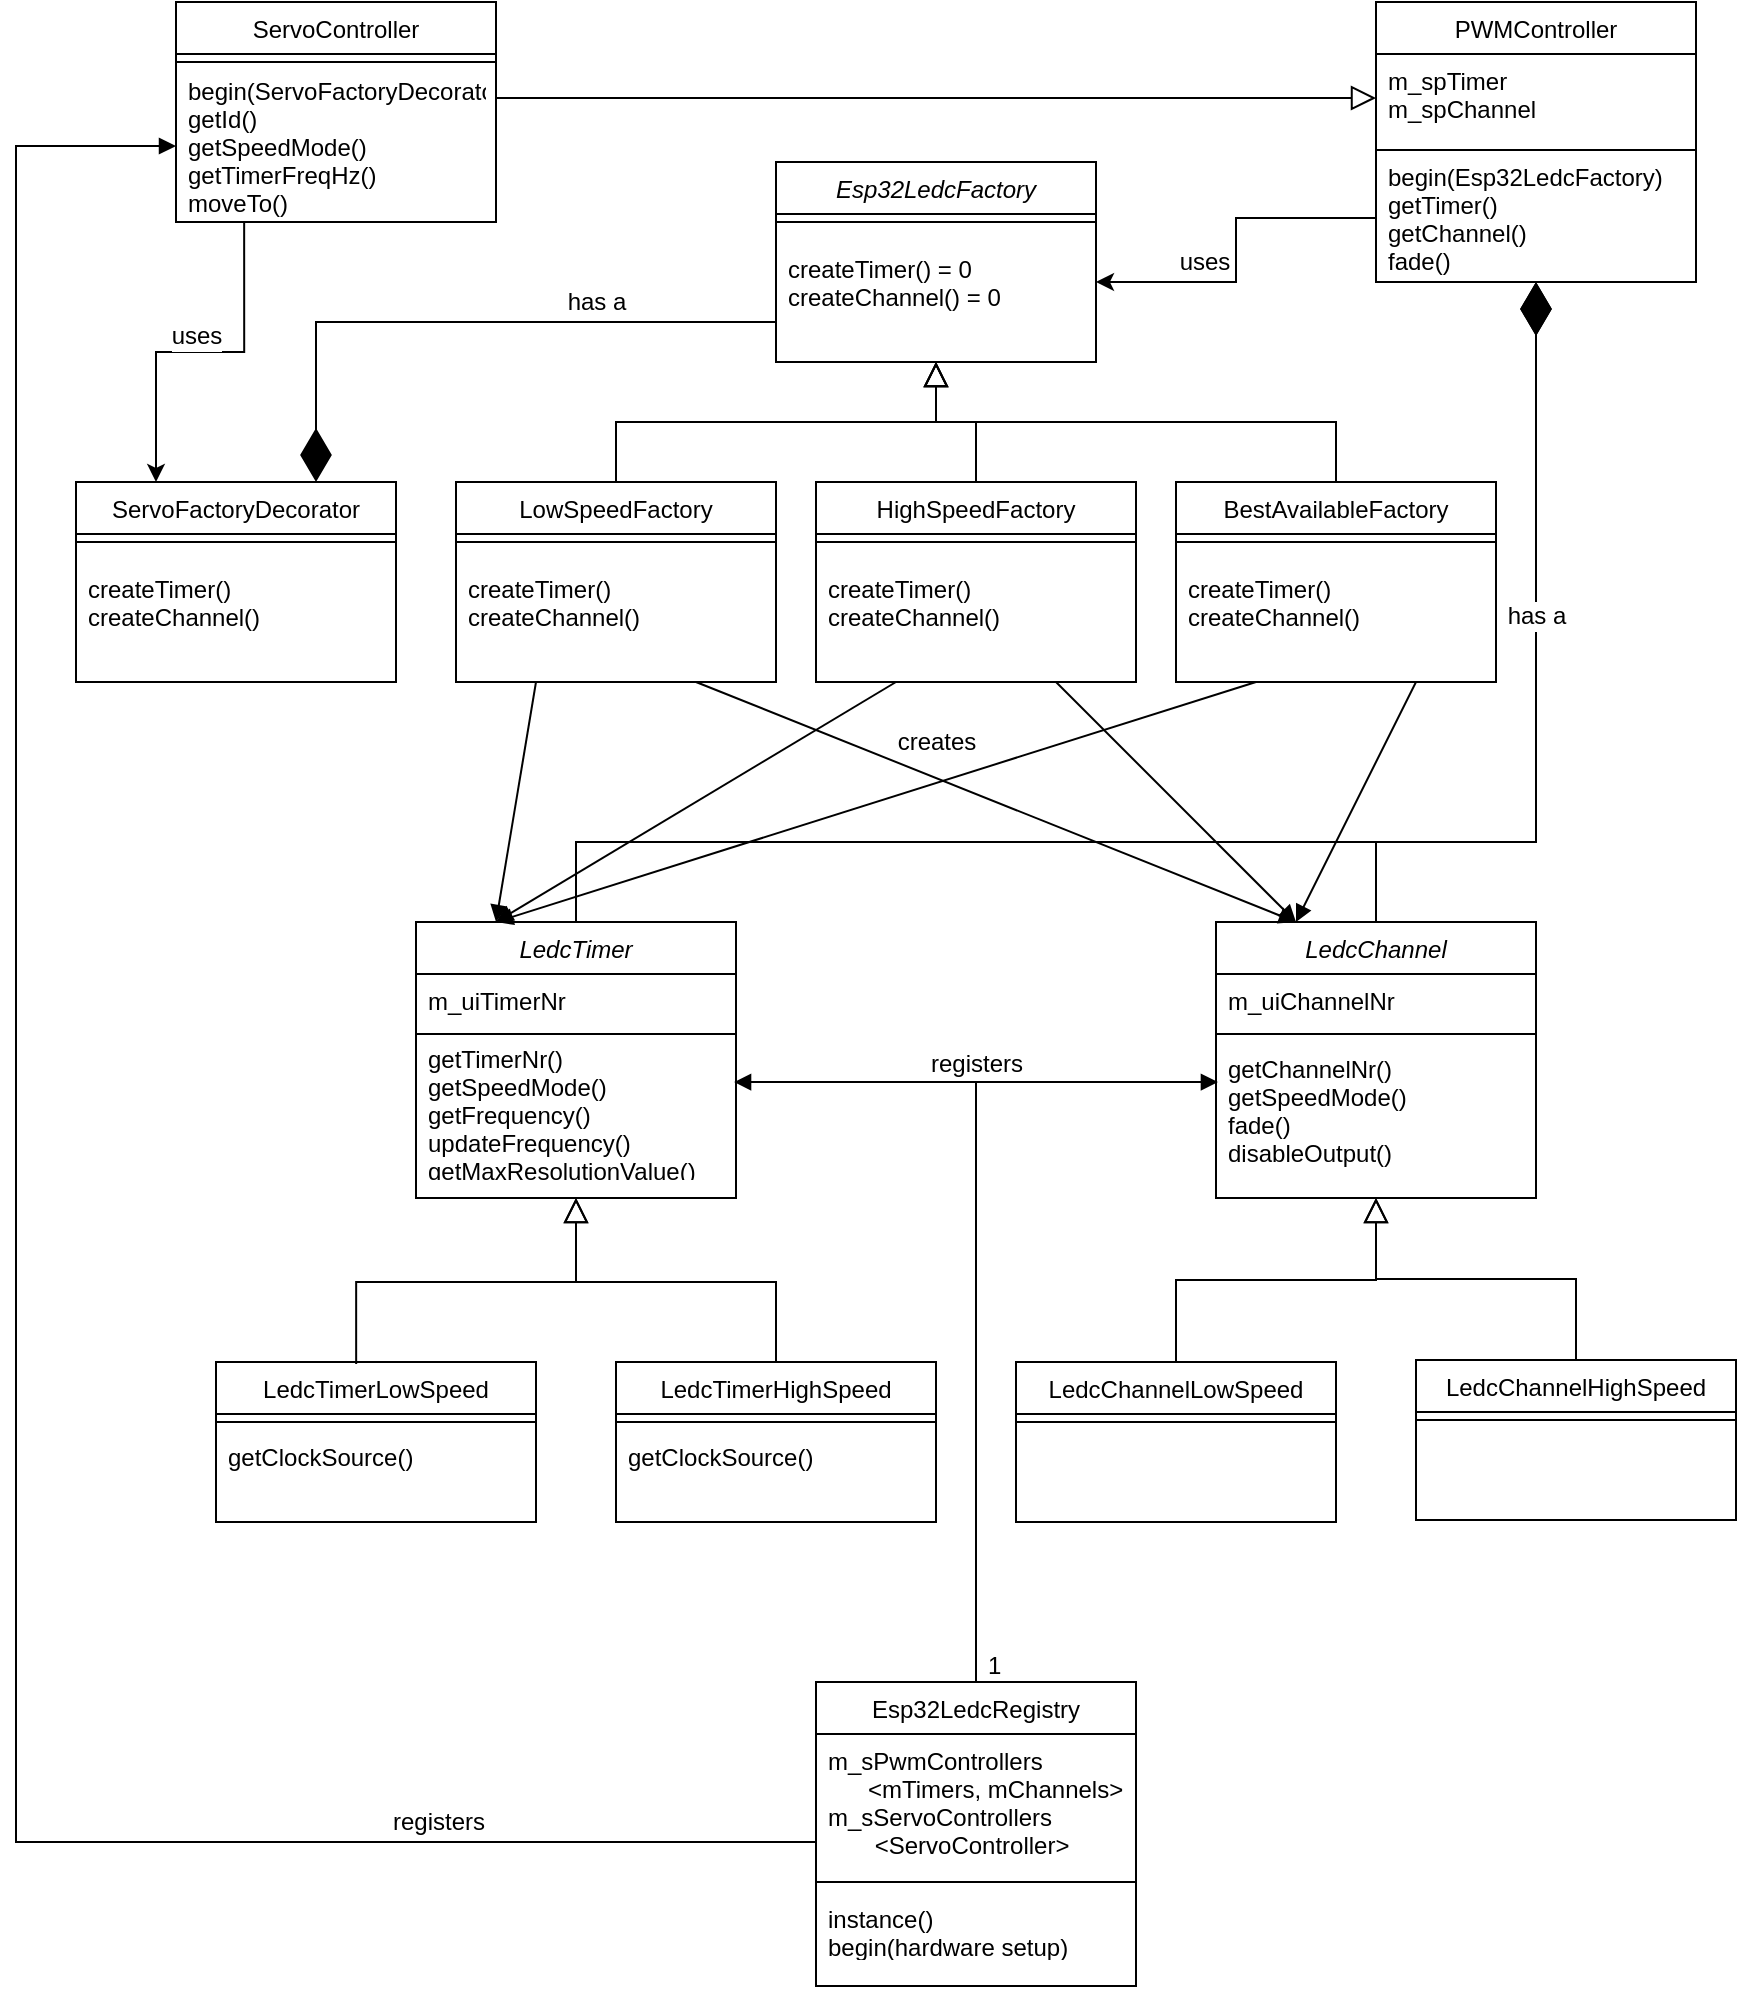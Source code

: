 <mxfile version="26.1.1">
  <diagram id="C5RBs43oDa-KdzZeNtuy" name="Page-1">
    <mxGraphModel dx="2261" dy="836" grid="1" gridSize="10" guides="1" tooltips="1" connect="1" arrows="1" fold="1" page="1" pageScale="1" pageWidth="827" pageHeight="1169" math="0" shadow="0">
      <root>
        <mxCell id="WIyWlLk6GJQsqaUBKTNV-0" />
        <mxCell id="WIyWlLk6GJQsqaUBKTNV-1" parent="WIyWlLk6GJQsqaUBKTNV-0" />
        <mxCell id="zkfFHV4jXpPFQw0GAbJ--0" value="LedcTimer" style="swimlane;fontStyle=2;align=center;verticalAlign=top;childLayout=stackLayout;horizontal=1;startSize=26;horizontalStack=0;resizeParent=1;resizeLast=0;collapsible=1;marginBottom=0;rounded=0;shadow=0;strokeWidth=1;" parent="WIyWlLk6GJQsqaUBKTNV-1" vertex="1">
          <mxGeometry x="40" y="540" width="160" height="138" as="geometry">
            <mxRectangle x="140" y="440" width="160" height="26" as="alternateBounds" />
          </mxGeometry>
        </mxCell>
        <mxCell id="zkfFHV4jXpPFQw0GAbJ--1" value="m_uiTimerNr" style="text;align=left;verticalAlign=top;spacingLeft=4;spacingRight=4;overflow=hidden;rotatable=0;points=[[0,0.5],[1,0.5]];portConstraint=eastwest;" parent="zkfFHV4jXpPFQw0GAbJ--0" vertex="1">
          <mxGeometry y="26" width="160" height="26" as="geometry" />
        </mxCell>
        <mxCell id="zkfFHV4jXpPFQw0GAbJ--4" value="" style="line;html=1;strokeWidth=1;align=left;verticalAlign=middle;spacingTop=-1;spacingLeft=3;spacingRight=3;rotatable=0;labelPosition=right;points=[];portConstraint=eastwest;" parent="zkfFHV4jXpPFQw0GAbJ--0" vertex="1">
          <mxGeometry y="52" width="160" height="8" as="geometry" />
        </mxCell>
        <mxCell id="zkfFHV4jXpPFQw0GAbJ--5" value="getTimerNr()&#xa;getSpeedMode()&#xa;getFrequency()&#xa;updateFrequency()&#xa;getMaxResolutionValue()" style="text;align=left;verticalAlign=middle;spacingLeft=4;spacingRight=4;overflow=hidden;rotatable=0;points=[[0,0.5],[1,0.5]];portConstraint=eastwest;" parent="zkfFHV4jXpPFQw0GAbJ--0" vertex="1">
          <mxGeometry y="60" width="160" height="70" as="geometry" />
        </mxCell>
        <mxCell id="zkfFHV4jXpPFQw0GAbJ--6" value="LedcTimerLowSpeed" style="swimlane;fontStyle=0;align=center;verticalAlign=top;childLayout=stackLayout;horizontal=1;startSize=26;horizontalStack=0;resizeParent=1;resizeLast=0;collapsible=1;marginBottom=0;rounded=0;shadow=0;strokeWidth=1;" parent="WIyWlLk6GJQsqaUBKTNV-1" vertex="1">
          <mxGeometry x="-60" y="760" width="160" height="80" as="geometry">
            <mxRectangle x="130" y="380" width="160" height="26" as="alternateBounds" />
          </mxGeometry>
        </mxCell>
        <mxCell id="zkfFHV4jXpPFQw0GAbJ--9" value="" style="line;html=1;strokeWidth=1;align=left;verticalAlign=middle;spacingTop=-1;spacingLeft=3;spacingRight=3;rotatable=0;labelPosition=right;points=[];portConstraint=eastwest;" parent="zkfFHV4jXpPFQw0GAbJ--6" vertex="1">
          <mxGeometry y="26" width="160" height="8" as="geometry" />
        </mxCell>
        <mxCell id="zkfFHV4jXpPFQw0GAbJ--11" value="getClockSource()" style="text;align=left;verticalAlign=top;spacingLeft=4;spacingRight=4;overflow=hidden;rotatable=0;points=[[0,0.5],[1,0.5]];portConstraint=eastwest;" parent="zkfFHV4jXpPFQw0GAbJ--6" vertex="1">
          <mxGeometry y="34" width="160" height="26" as="geometry" />
        </mxCell>
        <mxCell id="zkfFHV4jXpPFQw0GAbJ--12" value="" style="endArrow=block;endSize=10;endFill=0;shadow=0;strokeWidth=1;rounded=0;curved=0;edgeStyle=elbowEdgeStyle;elbow=vertical;exitX=0.438;exitY=0.013;exitDx=0;exitDy=0;exitPerimeter=0;entryX=0.5;entryY=1;entryDx=0;entryDy=0;" parent="WIyWlLk6GJQsqaUBKTNV-1" source="zkfFHV4jXpPFQw0GAbJ--6" target="zkfFHV4jXpPFQw0GAbJ--0" edge="1">
          <mxGeometry width="160" relative="1" as="geometry">
            <mxPoint x="20" y="757" as="sourcePoint" />
            <mxPoint x="20" y="640" as="targetPoint" />
            <Array as="points">
              <mxPoint x="70" y="720" />
            </Array>
          </mxGeometry>
        </mxCell>
        <mxCell id="zkfFHV4jXpPFQw0GAbJ--13" value="LedcTimerHighSpeed" style="swimlane;fontStyle=0;align=center;verticalAlign=top;childLayout=stackLayout;horizontal=1;startSize=26;horizontalStack=0;resizeParent=1;resizeLast=0;collapsible=1;marginBottom=0;rounded=0;shadow=0;strokeWidth=1;" parent="WIyWlLk6GJQsqaUBKTNV-1" vertex="1">
          <mxGeometry x="140" y="760" width="160" height="80" as="geometry">
            <mxRectangle x="340" y="380" width="170" height="26" as="alternateBounds" />
          </mxGeometry>
        </mxCell>
        <mxCell id="zkfFHV4jXpPFQw0GAbJ--15" value="" style="line;html=1;strokeWidth=1;align=left;verticalAlign=middle;spacingTop=-1;spacingLeft=3;spacingRight=3;rotatable=0;labelPosition=right;points=[];portConstraint=eastwest;" parent="zkfFHV4jXpPFQw0GAbJ--13" vertex="1">
          <mxGeometry y="26" width="160" height="8" as="geometry" />
        </mxCell>
        <mxCell id="5_hTBYT59lNu1BvagJXK-0" value="getClockSource()" style="text;align=left;verticalAlign=top;spacingLeft=4;spacingRight=4;overflow=hidden;rotatable=0;points=[[0,0.5],[1,0.5]];portConstraint=eastwest;" vertex="1" parent="zkfFHV4jXpPFQw0GAbJ--13">
          <mxGeometry y="34" width="160" height="30" as="geometry" />
        </mxCell>
        <mxCell id="zkfFHV4jXpPFQw0GAbJ--16" value="" style="endArrow=block;endSize=10;endFill=0;shadow=0;strokeWidth=1;rounded=0;curved=0;edgeStyle=elbowEdgeStyle;elbow=vertical;exitX=0.5;exitY=0;exitDx=0;exitDy=0;entryX=0.5;entryY=1;entryDx=0;entryDy=0;" parent="WIyWlLk6GJQsqaUBKTNV-1" source="zkfFHV4jXpPFQw0GAbJ--13" target="zkfFHV4jXpPFQw0GAbJ--0" edge="1">
          <mxGeometry width="160" relative="1" as="geometry">
            <mxPoint x="30" y="810" as="sourcePoint" />
            <mxPoint x="270" y="680" as="targetPoint" />
            <Array as="points">
              <mxPoint x="190" y="720" />
            </Array>
          </mxGeometry>
        </mxCell>
        <mxCell id="5_hTBYT59lNu1BvagJXK-1" value="LedcChannel" style="swimlane;fontStyle=2;align=center;verticalAlign=top;childLayout=stackLayout;horizontal=1;startSize=26;horizontalStack=0;resizeParent=1;resizeLast=0;collapsible=1;marginBottom=0;rounded=0;shadow=0;strokeWidth=1;" vertex="1" parent="WIyWlLk6GJQsqaUBKTNV-1">
          <mxGeometry x="440" y="540" width="160" height="138" as="geometry">
            <mxRectangle x="230" y="140" width="160" height="26" as="alternateBounds" />
          </mxGeometry>
        </mxCell>
        <mxCell id="5_hTBYT59lNu1BvagJXK-2" value="m_uiChannelNr" style="text;align=left;verticalAlign=top;spacingLeft=4;spacingRight=4;overflow=hidden;rotatable=0;points=[[0,0.5],[1,0.5]];portConstraint=eastwest;" vertex="1" parent="5_hTBYT59lNu1BvagJXK-1">
          <mxGeometry y="26" width="160" height="26" as="geometry" />
        </mxCell>
        <mxCell id="5_hTBYT59lNu1BvagJXK-3" value="" style="line;html=1;strokeWidth=1;align=left;verticalAlign=middle;spacingTop=-1;spacingLeft=3;spacingRight=3;rotatable=0;labelPosition=right;points=[];portConstraint=eastwest;" vertex="1" parent="5_hTBYT59lNu1BvagJXK-1">
          <mxGeometry y="52" width="160" height="8" as="geometry" />
        </mxCell>
        <mxCell id="5_hTBYT59lNu1BvagJXK-4" value="getChannelNr()&#xa;getSpeedMode()&#xa;fade()&#xa;disableOutput()&#xa;&#xa;" style="text;align=left;verticalAlign=top;spacingLeft=4;spacingRight=4;overflow=hidden;rotatable=0;points=[[0,0.5],[1,0.5]];portConstraint=eastwest;" vertex="1" parent="5_hTBYT59lNu1BvagJXK-1">
          <mxGeometry y="60" width="160" height="70" as="geometry" />
        </mxCell>
        <mxCell id="5_hTBYT59lNu1BvagJXK-5" value="LedcChannelLowSpeed" style="swimlane;fontStyle=0;align=center;verticalAlign=top;childLayout=stackLayout;horizontal=1;startSize=26;horizontalStack=0;resizeParent=1;resizeLast=0;collapsible=1;marginBottom=0;rounded=0;shadow=0;strokeWidth=1;" vertex="1" parent="WIyWlLk6GJQsqaUBKTNV-1">
          <mxGeometry x="340" y="760" width="160" height="80" as="geometry">
            <mxRectangle x="130" y="380" width="160" height="26" as="alternateBounds" />
          </mxGeometry>
        </mxCell>
        <mxCell id="5_hTBYT59lNu1BvagJXK-6" value="" style="line;html=1;strokeWidth=1;align=left;verticalAlign=middle;spacingTop=-1;spacingLeft=3;spacingRight=3;rotatable=0;labelPosition=right;points=[];portConstraint=eastwest;" vertex="1" parent="5_hTBYT59lNu1BvagJXK-5">
          <mxGeometry y="26" width="160" height="8" as="geometry" />
        </mxCell>
        <mxCell id="5_hTBYT59lNu1BvagJXK-8" value="" style="endArrow=block;endSize=10;endFill=0;shadow=0;strokeWidth=1;rounded=0;curved=0;edgeStyle=elbowEdgeStyle;elbow=vertical;" edge="1" parent="WIyWlLk6GJQsqaUBKTNV-1" source="5_hTBYT59lNu1BvagJXK-5" target="5_hTBYT59lNu1BvagJXK-1">
          <mxGeometry width="160" relative="1" as="geometry">
            <mxPoint x="420" y="640" as="sourcePoint" />
            <mxPoint x="420" y="640" as="targetPoint" />
          </mxGeometry>
        </mxCell>
        <mxCell id="5_hTBYT59lNu1BvagJXK-9" value="LedcChannelHighSpeed" style="swimlane;fontStyle=0;align=center;verticalAlign=top;childLayout=stackLayout;horizontal=1;startSize=26;horizontalStack=0;resizeParent=1;resizeLast=0;collapsible=1;marginBottom=0;rounded=0;shadow=0;strokeWidth=1;" vertex="1" parent="WIyWlLk6GJQsqaUBKTNV-1">
          <mxGeometry x="540" y="759" width="160" height="80" as="geometry">
            <mxRectangle x="340" y="380" width="170" height="26" as="alternateBounds" />
          </mxGeometry>
        </mxCell>
        <mxCell id="5_hTBYT59lNu1BvagJXK-10" value="" style="line;html=1;strokeWidth=1;align=left;verticalAlign=middle;spacingTop=-1;spacingLeft=3;spacingRight=3;rotatable=0;labelPosition=right;points=[];portConstraint=eastwest;" vertex="1" parent="5_hTBYT59lNu1BvagJXK-9">
          <mxGeometry y="26" width="160" height="8" as="geometry" />
        </mxCell>
        <mxCell id="5_hTBYT59lNu1BvagJXK-12" value="" style="endArrow=block;endSize=10;endFill=0;shadow=0;strokeWidth=1;rounded=0;curved=0;edgeStyle=elbowEdgeStyle;elbow=vertical;" edge="1" parent="WIyWlLk6GJQsqaUBKTNV-1" source="5_hTBYT59lNu1BvagJXK-9" target="5_hTBYT59lNu1BvagJXK-1">
          <mxGeometry width="160" relative="1" as="geometry">
            <mxPoint x="430" y="810" as="sourcePoint" />
            <mxPoint x="530" y="708" as="targetPoint" />
          </mxGeometry>
        </mxCell>
        <mxCell id="5_hTBYT59lNu1BvagJXK-16" value="PWMController" style="swimlane;fontStyle=0;align=center;verticalAlign=top;childLayout=stackLayout;horizontal=1;startSize=26;horizontalStack=0;resizeParent=1;resizeLast=0;collapsible=1;marginBottom=0;rounded=0;shadow=0;strokeWidth=1;" vertex="1" parent="WIyWlLk6GJQsqaUBKTNV-1">
          <mxGeometry x="520" y="80" width="160" height="140" as="geometry">
            <mxRectangle x="230" y="140" width="160" height="26" as="alternateBounds" />
          </mxGeometry>
        </mxCell>
        <mxCell id="5_hTBYT59lNu1BvagJXK-17" value="m_spTimer&#xa;m_spChannel" style="text;align=left;verticalAlign=top;spacingLeft=4;spacingRight=4;overflow=hidden;rotatable=0;points=[[0,0.5],[1,0.5]];portConstraint=eastwest;" vertex="1" parent="5_hTBYT59lNu1BvagJXK-16">
          <mxGeometry y="26" width="160" height="44" as="geometry" />
        </mxCell>
        <mxCell id="5_hTBYT59lNu1BvagJXK-18" value="" style="line;html=1;strokeWidth=1;align=left;verticalAlign=middle;spacingTop=-1;spacingLeft=3;spacingRight=3;rotatable=0;labelPosition=right;points=[];portConstraint=eastwest;" vertex="1" parent="5_hTBYT59lNu1BvagJXK-16">
          <mxGeometry y="70" width="160" height="8" as="geometry" />
        </mxCell>
        <mxCell id="5_hTBYT59lNu1BvagJXK-19" value="begin(Esp32LedcFactory)&#xa;getTimer()&#xa;getChannel()&#xa;fade()" style="text;align=left;verticalAlign=middle;spacingLeft=4;spacingRight=4;overflow=hidden;rotatable=0;points=[[0,0.5],[1,0.5]];portConstraint=eastwest;" vertex="1" parent="5_hTBYT59lNu1BvagJXK-16">
          <mxGeometry y="78" width="160" height="60" as="geometry" />
        </mxCell>
        <mxCell id="5_hTBYT59lNu1BvagJXK-21" value="" style="endArrow=diamondThin;endFill=1;endSize=24;html=1;rounded=0;fontFamily=Helvetica;fontSize=12;fontColor=default;entryX=0.5;entryY=1;entryDx=0;entryDy=0;exitX=0.5;exitY=0;exitDx=0;exitDy=0;edgeStyle=orthogonalEdgeStyle;" edge="1" parent="WIyWlLk6GJQsqaUBKTNV-1" source="zkfFHV4jXpPFQw0GAbJ--0" target="5_hTBYT59lNu1BvagJXK-16">
          <mxGeometry width="160" relative="1" as="geometry">
            <mxPoint x="120" y="912" as="sourcePoint" />
            <mxPoint x="280" y="912" as="targetPoint" />
            <Array as="points">
              <mxPoint x="120" y="500" />
              <mxPoint x="600" y="500" />
            </Array>
          </mxGeometry>
        </mxCell>
        <mxCell id="5_hTBYT59lNu1BvagJXK-22" value="" style="endArrow=diamondThin;endFill=1;endSize=24;html=1;rounded=0;fontFamily=Helvetica;fontSize=12;fontColor=default;entryX=0.5;entryY=1;entryDx=0;entryDy=0;exitX=0.5;exitY=0;exitDx=0;exitDy=0;edgeStyle=orthogonalEdgeStyle;" edge="1" parent="WIyWlLk6GJQsqaUBKTNV-1" source="5_hTBYT59lNu1BvagJXK-1" target="5_hTBYT59lNu1BvagJXK-16">
          <mxGeometry width="160" relative="1" as="geometry">
            <mxPoint x="130" y="567" as="sourcePoint" />
            <mxPoint x="310" y="480" as="targetPoint" />
            <Array as="points">
              <mxPoint x="520" y="500" />
              <mxPoint x="600" y="500" />
            </Array>
          </mxGeometry>
        </mxCell>
        <mxCell id="5_hTBYT59lNu1BvagJXK-88" value="has a" style="edgeLabel;html=1;align=center;verticalAlign=middle;resizable=0;points=[];spacingLeft=4;spacingRight=4;fontFamily=Helvetica;fontSize=12;fontColor=default;fillColor=none;gradientColor=none;" vertex="1" connectable="0" parent="5_hTBYT59lNu1BvagJXK-22">
          <mxGeometry x="0.165" relative="1" as="geometry">
            <mxPoint as="offset" />
          </mxGeometry>
        </mxCell>
        <mxCell id="5_hTBYT59lNu1BvagJXK-23" value="Esp32LedcRegistry" style="swimlane;fontStyle=0;align=center;verticalAlign=top;childLayout=stackLayout;horizontal=1;startSize=26;horizontalStack=0;resizeParent=1;resizeLast=0;collapsible=1;marginBottom=0;rounded=0;shadow=0;strokeWidth=1;" vertex="1" parent="WIyWlLk6GJQsqaUBKTNV-1">
          <mxGeometry x="240" y="920" width="160" height="152" as="geometry">
            <mxRectangle x="230" y="140" width="160" height="26" as="alternateBounds" />
          </mxGeometry>
        </mxCell>
        <mxCell id="5_hTBYT59lNu1BvagJXK-24" value="m_sPwmControllers&#xa;      &lt;mTimers, mChannels&gt;&#xa;m_sServoControllers&#xa;       &lt;ServoController&gt;" style="text;align=left;verticalAlign=top;spacingLeft=4;spacingRight=4;overflow=hidden;rotatable=0;points=[[0,0.5],[1,0.5]];portConstraint=eastwest;" vertex="1" parent="5_hTBYT59lNu1BvagJXK-23">
          <mxGeometry y="26" width="160" height="64" as="geometry" />
        </mxCell>
        <mxCell id="5_hTBYT59lNu1BvagJXK-25" value="" style="line;html=1;strokeWidth=1;align=left;verticalAlign=middle;spacingTop=-1;spacingLeft=3;spacingRight=3;rotatable=0;labelPosition=right;points=[];portConstraint=eastwest;" vertex="1" parent="5_hTBYT59lNu1BvagJXK-23">
          <mxGeometry y="90" width="160" height="20" as="geometry" />
        </mxCell>
        <mxCell id="5_hTBYT59lNu1BvagJXK-26" value="instance()&#xa;begin(hardware setup)" style="text;align=left;verticalAlign=middle;spacingLeft=4;spacingRight=4;overflow=hidden;rotatable=0;points=[[0,0.5],[1,0.5]];portConstraint=eastwest;" vertex="1" parent="5_hTBYT59lNu1BvagJXK-23">
          <mxGeometry y="110" width="160" height="30" as="geometry" />
        </mxCell>
        <mxCell id="5_hTBYT59lNu1BvagJXK-27" value="ServoController" style="swimlane;fontStyle=0;align=center;verticalAlign=top;childLayout=stackLayout;horizontal=1;startSize=26;horizontalStack=0;resizeParent=1;resizeLast=0;collapsible=1;marginBottom=0;rounded=0;shadow=0;strokeWidth=1;" vertex="1" parent="WIyWlLk6GJQsqaUBKTNV-1">
          <mxGeometry x="-80" y="80" width="160" height="110" as="geometry">
            <mxRectangle x="230" y="140" width="160" height="26" as="alternateBounds" />
          </mxGeometry>
        </mxCell>
        <mxCell id="5_hTBYT59lNu1BvagJXK-29" value="" style="line;html=1;strokeWidth=1;align=left;verticalAlign=middle;spacingTop=-1;spacingLeft=3;spacingRight=3;rotatable=0;labelPosition=right;points=[];portConstraint=eastwest;" vertex="1" parent="5_hTBYT59lNu1BvagJXK-27">
          <mxGeometry y="26" width="160" height="8" as="geometry" />
        </mxCell>
        <mxCell id="5_hTBYT59lNu1BvagJXK-30" value="begin(ServoFactoryDecorator)&#xa;getId()&#xa;getSpeedMode()&#xa;getTimerFreqHz()&#xa;moveTo()" style="text;align=left;verticalAlign=middle;spacingLeft=4;spacingRight=4;overflow=hidden;rotatable=0;points=[[0,0.5],[1,0.5]];portConstraint=eastwest;" vertex="1" parent="5_hTBYT59lNu1BvagJXK-27">
          <mxGeometry y="34" width="160" height="76" as="geometry" />
        </mxCell>
        <mxCell id="5_hTBYT59lNu1BvagJXK-31" value="" style="endArrow=block;endSize=10;endFill=0;shadow=0;strokeWidth=1;rounded=0;curved=0;edgeStyle=elbowEdgeStyle;elbow=vertical;exitX=1;exitY=0.5;exitDx=0;exitDy=0;entryX=0;entryY=0.5;entryDx=0;entryDy=0;" edge="1" parent="WIyWlLk6GJQsqaUBKTNV-1" source="5_hTBYT59lNu1BvagJXK-30" target="5_hTBYT59lNu1BvagJXK-17">
          <mxGeometry width="160" relative="1" as="geometry">
            <mxPoint x="140" y="230" as="sourcePoint" />
            <mxPoint x="380" y="260" as="targetPoint" />
            <Array as="points">
              <mxPoint x="310" y="128" />
            </Array>
          </mxGeometry>
        </mxCell>
        <mxCell id="5_hTBYT59lNu1BvagJXK-32" value="" style="endArrow=block;endFill=1;html=1;edgeStyle=orthogonalEdgeStyle;align=left;verticalAlign=top;rounded=0;fontFamily=Helvetica;fontSize=12;fontColor=default;exitX=0;exitY=0.5;exitDx=0;exitDy=0;entryX=0;entryY=0.5;entryDx=0;entryDy=0;" edge="1" parent="WIyWlLk6GJQsqaUBKTNV-1" source="5_hTBYT59lNu1BvagJXK-24" target="5_hTBYT59lNu1BvagJXK-30">
          <mxGeometry x="-1" relative="1" as="geometry">
            <mxPoint x="60" y="460" as="sourcePoint" />
            <mxPoint x="220" y="460" as="targetPoint" />
            <Array as="points">
              <mxPoint x="240" y="1000" />
              <mxPoint x="-160" y="1000" />
              <mxPoint x="-160" y="152" />
            </Array>
          </mxGeometry>
        </mxCell>
        <mxCell id="5_hTBYT59lNu1BvagJXK-34" value="registers" style="edgeLabel;html=1;align=center;verticalAlign=middle;resizable=0;points=[];spacingLeft=4;spacingRight=4;fontFamily=Helvetica;fontSize=12;fontColor=default;fillColor=none;gradientColor=none;" vertex="1" connectable="0" parent="5_hTBYT59lNu1BvagJXK-32">
          <mxGeometry x="-0.555" y="-1" relative="1" as="geometry">
            <mxPoint x="89" y="-9" as="offset" />
          </mxGeometry>
        </mxCell>
        <mxCell id="5_hTBYT59lNu1BvagJXK-35" value="" style="endArrow=block;endFill=1;html=1;edgeStyle=orthogonalEdgeStyle;align=left;verticalAlign=top;rounded=0;fontFamily=Helvetica;fontSize=12;fontColor=default;exitX=0.5;exitY=0;exitDx=0;exitDy=0;entryX=0.994;entryY=0.286;entryDx=0;entryDy=0;entryPerimeter=0;" edge="1" parent="WIyWlLk6GJQsqaUBKTNV-1" source="5_hTBYT59lNu1BvagJXK-23" target="zkfFHV4jXpPFQw0GAbJ--5">
          <mxGeometry x="-1" relative="1" as="geometry">
            <mxPoint x="320" y="910" as="sourcePoint" />
            <mxPoint x="41" y="493" as="targetPoint" />
            <Array as="points">
              <mxPoint x="320" y="620" />
            </Array>
          </mxGeometry>
        </mxCell>
        <mxCell id="5_hTBYT59lNu1BvagJXK-36" value="1" style="edgeLabel;resizable=0;html=1;align=left;verticalAlign=bottom;spacingLeft=4;spacingRight=4;fontFamily=Helvetica;fontSize=12;fontColor=default;fillColor=none;gradientColor=none;" connectable="0" vertex="1" parent="5_hTBYT59lNu1BvagJXK-35">
          <mxGeometry x="-1" relative="1" as="geometry" />
        </mxCell>
        <mxCell id="5_hTBYT59lNu1BvagJXK-37" value="registers" style="edgeLabel;html=1;align=center;verticalAlign=middle;resizable=0;points=[];spacingLeft=4;spacingRight=4;fontFamily=Helvetica;fontSize=12;fontColor=default;fillColor=none;gradientColor=none;" vertex="1" connectable="0" parent="5_hTBYT59lNu1BvagJXK-35">
          <mxGeometry x="-0.555" y="-1" relative="1" as="geometry">
            <mxPoint x="-1" y="-216" as="offset" />
          </mxGeometry>
        </mxCell>
        <mxCell id="5_hTBYT59lNu1BvagJXK-38" value="" style="endArrow=block;endFill=1;html=1;edgeStyle=orthogonalEdgeStyle;align=left;verticalAlign=top;rounded=0;fontFamily=Helvetica;fontSize=12;fontColor=default;exitX=0.5;exitY=0;exitDx=0;exitDy=0;entryX=0.006;entryY=0.286;entryDx=0;entryDy=0;entryPerimeter=0;" edge="1" parent="WIyWlLk6GJQsqaUBKTNV-1" source="5_hTBYT59lNu1BvagJXK-23" target="5_hTBYT59lNu1BvagJXK-4">
          <mxGeometry x="-1" relative="1" as="geometry">
            <mxPoint x="330" y="950" as="sourcePoint" />
            <mxPoint x="370" y="680" as="targetPoint" />
            <Array as="points">
              <mxPoint x="320" y="620" />
            </Array>
          </mxGeometry>
        </mxCell>
        <mxCell id="5_hTBYT59lNu1BvagJXK-39" value="1" style="edgeLabel;resizable=0;html=1;align=left;verticalAlign=bottom;spacingLeft=4;spacingRight=4;fontFamily=Helvetica;fontSize=12;fontColor=default;fillColor=none;gradientColor=none;" connectable="0" vertex="1" parent="5_hTBYT59lNu1BvagJXK-38">
          <mxGeometry x="-1" relative="1" as="geometry" />
        </mxCell>
        <mxCell id="5_hTBYT59lNu1BvagJXK-42" value="Esp32LedcFactory" style="swimlane;fontStyle=2;align=center;verticalAlign=top;childLayout=stackLayout;horizontal=1;startSize=26;horizontalStack=0;resizeParent=1;resizeLast=0;collapsible=1;marginBottom=0;rounded=0;shadow=0;strokeWidth=1;" vertex="1" parent="WIyWlLk6GJQsqaUBKTNV-1">
          <mxGeometry x="220" y="160" width="160" height="100" as="geometry">
            <mxRectangle x="230" y="140" width="160" height="26" as="alternateBounds" />
          </mxGeometry>
        </mxCell>
        <mxCell id="5_hTBYT59lNu1BvagJXK-44" value="" style="line;html=1;strokeWidth=1;align=left;verticalAlign=middle;spacingTop=-1;spacingLeft=3;spacingRight=3;rotatable=0;labelPosition=right;points=[];portConstraint=eastwest;" vertex="1" parent="5_hTBYT59lNu1BvagJXK-42">
          <mxGeometry y="26" width="160" height="8" as="geometry" />
        </mxCell>
        <mxCell id="5_hTBYT59lNu1BvagJXK-45" value="createTimer() = 0&#xa;createChannel() = 0" style="text;align=left;verticalAlign=middle;spacingLeft=4;spacingRight=4;overflow=hidden;rotatable=0;points=[[0,0.5],[1,0.5]];portConstraint=eastwest;" vertex="1" parent="5_hTBYT59lNu1BvagJXK-42">
          <mxGeometry y="34" width="160" height="52" as="geometry" />
        </mxCell>
        <mxCell id="5_hTBYT59lNu1BvagJXK-46" value="LowSpeedFactory" style="swimlane;fontStyle=0;align=center;verticalAlign=top;childLayout=stackLayout;horizontal=1;startSize=26;horizontalStack=0;resizeParent=1;resizeLast=0;collapsible=1;marginBottom=0;rounded=0;shadow=0;strokeWidth=1;" vertex="1" parent="WIyWlLk6GJQsqaUBKTNV-1">
          <mxGeometry x="60" y="320" width="160" height="100" as="geometry">
            <mxRectangle x="230" y="140" width="160" height="26" as="alternateBounds" />
          </mxGeometry>
        </mxCell>
        <mxCell id="5_hTBYT59lNu1BvagJXK-47" value="" style="line;html=1;strokeWidth=1;align=left;verticalAlign=middle;spacingTop=-1;spacingLeft=3;spacingRight=3;rotatable=0;labelPosition=right;points=[];portConstraint=eastwest;" vertex="1" parent="5_hTBYT59lNu1BvagJXK-46">
          <mxGeometry y="26" width="160" height="8" as="geometry" />
        </mxCell>
        <mxCell id="5_hTBYT59lNu1BvagJXK-48" value="createTimer()&#xa;createChannel()" style="text;align=left;verticalAlign=middle;spacingLeft=4;spacingRight=4;overflow=hidden;rotatable=0;points=[[0,0.5],[1,0.5]];portConstraint=eastwest;" vertex="1" parent="5_hTBYT59lNu1BvagJXK-46">
          <mxGeometry y="34" width="160" height="52" as="geometry" />
        </mxCell>
        <mxCell id="5_hTBYT59lNu1BvagJXK-49" value="HighSpeedFactory" style="swimlane;fontStyle=0;align=center;verticalAlign=top;childLayout=stackLayout;horizontal=1;startSize=26;horizontalStack=0;resizeParent=1;resizeLast=0;collapsible=1;marginBottom=0;rounded=0;shadow=0;strokeWidth=1;" vertex="1" parent="WIyWlLk6GJQsqaUBKTNV-1">
          <mxGeometry x="240" y="320" width="160" height="100" as="geometry">
            <mxRectangle x="230" y="140" width="160" height="26" as="alternateBounds" />
          </mxGeometry>
        </mxCell>
        <mxCell id="5_hTBYT59lNu1BvagJXK-50" value="" style="line;html=1;strokeWidth=1;align=left;verticalAlign=middle;spacingTop=-1;spacingLeft=3;spacingRight=3;rotatable=0;labelPosition=right;points=[];portConstraint=eastwest;" vertex="1" parent="5_hTBYT59lNu1BvagJXK-49">
          <mxGeometry y="26" width="160" height="8" as="geometry" />
        </mxCell>
        <mxCell id="5_hTBYT59lNu1BvagJXK-51" value="createTimer()&#xa;createChannel()" style="text;align=left;verticalAlign=middle;spacingLeft=4;spacingRight=4;overflow=hidden;rotatable=0;points=[[0,0.5],[1,0.5]];portConstraint=eastwest;" vertex="1" parent="5_hTBYT59lNu1BvagJXK-49">
          <mxGeometry y="34" width="160" height="52" as="geometry" />
        </mxCell>
        <mxCell id="5_hTBYT59lNu1BvagJXK-52" value="BestAvailableFactory" style="swimlane;fontStyle=0;align=center;verticalAlign=top;childLayout=stackLayout;horizontal=1;startSize=26;horizontalStack=0;resizeParent=1;resizeLast=0;collapsible=1;marginBottom=0;rounded=0;shadow=0;strokeWidth=1;" vertex="1" parent="WIyWlLk6GJQsqaUBKTNV-1">
          <mxGeometry x="420" y="320" width="160" height="100" as="geometry">
            <mxRectangle x="230" y="140" width="160" height="26" as="alternateBounds" />
          </mxGeometry>
        </mxCell>
        <mxCell id="5_hTBYT59lNu1BvagJXK-53" value="" style="line;html=1;strokeWidth=1;align=left;verticalAlign=middle;spacingTop=-1;spacingLeft=3;spacingRight=3;rotatable=0;labelPosition=right;points=[];portConstraint=eastwest;" vertex="1" parent="5_hTBYT59lNu1BvagJXK-52">
          <mxGeometry y="26" width="160" height="8" as="geometry" />
        </mxCell>
        <mxCell id="5_hTBYT59lNu1BvagJXK-54" value="createTimer()&#xa;createChannel()" style="text;align=left;verticalAlign=middle;spacingLeft=4;spacingRight=4;overflow=hidden;rotatable=0;points=[[0,0.5],[1,0.5]];portConstraint=eastwest;" vertex="1" parent="5_hTBYT59lNu1BvagJXK-52">
          <mxGeometry y="34" width="160" height="52" as="geometry" />
        </mxCell>
        <mxCell id="5_hTBYT59lNu1BvagJXK-55" value="" style="endArrow=block;endSize=10;endFill=0;shadow=0;strokeWidth=1;rounded=0;curved=0;edgeStyle=elbowEdgeStyle;elbow=vertical;exitX=0.5;exitY=0;exitDx=0;exitDy=0;entryX=0.5;entryY=1;entryDx=0;entryDy=0;" edge="1" parent="WIyWlLk6GJQsqaUBKTNV-1" source="5_hTBYT59lNu1BvagJXK-46" target="5_hTBYT59lNu1BvagJXK-42">
          <mxGeometry width="160" relative="1" as="geometry">
            <mxPoint x="19" y="367" as="sourcePoint" />
            <mxPoint x="284" y="327" as="targetPoint" />
            <Array as="points">
              <mxPoint x="230" y="290" />
            </Array>
          </mxGeometry>
        </mxCell>
        <mxCell id="5_hTBYT59lNu1BvagJXK-56" value="" style="endArrow=block;endSize=10;endFill=0;shadow=0;strokeWidth=1;rounded=0;curved=0;edgeStyle=elbowEdgeStyle;elbow=vertical;exitX=0.5;exitY=0;exitDx=0;exitDy=0;entryX=0.5;entryY=1;entryDx=0;entryDy=0;" edge="1" parent="WIyWlLk6GJQsqaUBKTNV-1" source="5_hTBYT59lNu1BvagJXK-49" target="5_hTBYT59lNu1BvagJXK-42">
          <mxGeometry width="160" relative="1" as="geometry">
            <mxPoint x="110" y="107" as="sourcePoint" />
            <mxPoint x="324" y="67" as="targetPoint" />
            <Array as="points">
              <mxPoint x="290" y="290" />
            </Array>
          </mxGeometry>
        </mxCell>
        <mxCell id="5_hTBYT59lNu1BvagJXK-57" value="" style="endArrow=block;endSize=10;endFill=0;shadow=0;strokeWidth=1;rounded=0;curved=0;edgeStyle=elbowEdgeStyle;elbow=vertical;exitX=0.5;exitY=0;exitDx=0;exitDy=0;entryX=0.5;entryY=1;entryDx=0;entryDy=0;" edge="1" parent="WIyWlLk6GJQsqaUBKTNV-1" source="5_hTBYT59lNu1BvagJXK-52" target="5_hTBYT59lNu1BvagJXK-42">
          <mxGeometry width="160" relative="1" as="geometry">
            <mxPoint x="-90" y="107" as="sourcePoint" />
            <mxPoint x="324" y="67" as="targetPoint" />
            <Array as="points">
              <mxPoint x="360" y="290" />
            </Array>
          </mxGeometry>
        </mxCell>
        <mxCell id="5_hTBYT59lNu1BvagJXK-58" value="" style="endArrow=block;endFill=1;html=1;align=left;verticalAlign=top;rounded=0;fontFamily=Helvetica;fontSize=12;fontColor=default;exitX=0.25;exitY=1;exitDx=0;exitDy=0;entryX=0.25;entryY=0;entryDx=0;entryDy=0;" edge="1" parent="WIyWlLk6GJQsqaUBKTNV-1" source="5_hTBYT59lNu1BvagJXK-52" target="zkfFHV4jXpPFQw0GAbJ--0">
          <mxGeometry x="-1" relative="1" as="geometry">
            <mxPoint x="330" y="950" as="sourcePoint" />
            <mxPoint x="-60" y="509" as="targetPoint" />
          </mxGeometry>
        </mxCell>
        <mxCell id="5_hTBYT59lNu1BvagJXK-62" value="" style="endArrow=block;endFill=1;html=1;align=left;verticalAlign=top;rounded=0;fontFamily=Helvetica;fontSize=12;fontColor=default;exitX=0.25;exitY=1;exitDx=0;exitDy=0;entryX=0.25;entryY=0;entryDx=0;entryDy=0;" edge="1" parent="WIyWlLk6GJQsqaUBKTNV-1" source="5_hTBYT59lNu1BvagJXK-49" target="zkfFHV4jXpPFQw0GAbJ--0">
          <mxGeometry x="-1" relative="1" as="geometry">
            <mxPoint x="-290" y="310" as="sourcePoint" />
            <mxPoint x="20" y="360" as="targetPoint" />
          </mxGeometry>
        </mxCell>
        <mxCell id="5_hTBYT59lNu1BvagJXK-64" value="creates" style="edgeLabel;html=1;align=center;verticalAlign=middle;resizable=0;points=[];spacingLeft=4;spacingRight=4;fontFamily=Helvetica;fontSize=12;fontColor=default;fillColor=none;gradientColor=none;" vertex="1" connectable="0" parent="5_hTBYT59lNu1BvagJXK-62">
          <mxGeometry x="-0.356" y="-2" relative="1" as="geometry">
            <mxPoint x="85" y="-7" as="offset" />
          </mxGeometry>
        </mxCell>
        <mxCell id="5_hTBYT59lNu1BvagJXK-65" value="" style="endArrow=block;endFill=1;html=1;align=left;verticalAlign=top;rounded=0;fontFamily=Helvetica;fontSize=12;fontColor=default;exitX=0.25;exitY=1;exitDx=0;exitDy=0;entryX=0.25;entryY=0;entryDx=0;entryDy=0;" edge="1" parent="WIyWlLk6GJQsqaUBKTNV-1" source="5_hTBYT59lNu1BvagJXK-46" target="zkfFHV4jXpPFQw0GAbJ--0">
          <mxGeometry x="-1" relative="1" as="geometry">
            <mxPoint x="-90" y="310" as="sourcePoint" />
            <mxPoint x="-61" y="398" as="targetPoint" />
          </mxGeometry>
        </mxCell>
        <mxCell id="5_hTBYT59lNu1BvagJXK-76" style="edgeStyle=orthogonalEdgeStyle;rounded=0;orthogonalLoop=1;jettySize=auto;html=1;exitX=0.213;exitY=1;exitDx=0;exitDy=0;entryX=0.25;entryY=0;entryDx=0;entryDy=0;fontFamily=Helvetica;fontSize=12;fontColor=default;exitPerimeter=0;" edge="1" parent="WIyWlLk6GJQsqaUBKTNV-1" source="5_hTBYT59lNu1BvagJXK-30" target="5_hTBYT59lNu1BvagJXK-83">
          <mxGeometry relative="1" as="geometry" />
        </mxCell>
        <mxCell id="5_hTBYT59lNu1BvagJXK-77" value="uses" style="edgeLabel;html=1;align=center;verticalAlign=middle;resizable=0;points=[];spacingLeft=4;spacingRight=4;fontFamily=Helvetica;fontSize=12;fontColor=default;fillColor=none;gradientColor=none;" vertex="1" connectable="0" parent="5_hTBYT59lNu1BvagJXK-76">
          <mxGeometry x="0.371" y="1" relative="1" as="geometry">
            <mxPoint x="19" y="-19" as="offset" />
          </mxGeometry>
        </mxCell>
        <mxCell id="5_hTBYT59lNu1BvagJXK-78" style="edgeStyle=orthogonalEdgeStyle;rounded=0;orthogonalLoop=1;jettySize=auto;html=1;exitX=0;exitY=0.5;exitDx=0;exitDy=0;entryX=1;entryY=0.5;entryDx=0;entryDy=0;fontFamily=Helvetica;fontSize=12;fontColor=default;" edge="1" parent="WIyWlLk6GJQsqaUBKTNV-1" source="5_hTBYT59lNu1BvagJXK-19" target="5_hTBYT59lNu1BvagJXK-45">
          <mxGeometry relative="1" as="geometry">
            <mxPoint x="100" y="252" as="sourcePoint" />
            <mxPoint x="230" y="300" as="targetPoint" />
          </mxGeometry>
        </mxCell>
        <mxCell id="5_hTBYT59lNu1BvagJXK-79" value="uses" style="edgeLabel;html=1;align=center;verticalAlign=middle;resizable=0;points=[];spacingLeft=4;spacingRight=4;fontFamily=Helvetica;fontSize=12;fontColor=default;fillColor=none;gradientColor=none;" vertex="1" connectable="0" parent="5_hTBYT59lNu1BvagJXK-78">
          <mxGeometry x="0.371" y="1" relative="1" as="geometry">
            <mxPoint y="-11" as="offset" />
          </mxGeometry>
        </mxCell>
        <mxCell id="5_hTBYT59lNu1BvagJXK-80" value="" style="endArrow=block;endFill=1;html=1;align=left;verticalAlign=top;rounded=0;fontFamily=Helvetica;fontSize=12;fontColor=default;exitX=0.75;exitY=1;exitDx=0;exitDy=0;entryX=0.25;entryY=0;entryDx=0;entryDy=0;" edge="1" parent="WIyWlLk6GJQsqaUBKTNV-1" source="5_hTBYT59lNu1BvagJXK-52" target="5_hTBYT59lNu1BvagJXK-1">
          <mxGeometry x="-1" relative="1" as="geometry">
            <mxPoint x="100" y="430" as="sourcePoint" />
            <mxPoint x="90" y="550" as="targetPoint" />
          </mxGeometry>
        </mxCell>
        <mxCell id="5_hTBYT59lNu1BvagJXK-81" value="" style="endArrow=block;endFill=1;html=1;align=left;verticalAlign=top;rounded=0;fontFamily=Helvetica;fontSize=12;fontColor=default;exitX=0.75;exitY=1;exitDx=0;exitDy=0;entryX=0.25;entryY=0;entryDx=0;entryDy=0;" edge="1" parent="WIyWlLk6GJQsqaUBKTNV-1" source="5_hTBYT59lNu1BvagJXK-49" target="5_hTBYT59lNu1BvagJXK-1">
          <mxGeometry x="-1" relative="1" as="geometry">
            <mxPoint x="550" y="430" as="sourcePoint" />
            <mxPoint x="490" y="550" as="targetPoint" />
          </mxGeometry>
        </mxCell>
        <mxCell id="5_hTBYT59lNu1BvagJXK-82" value="" style="endArrow=block;endFill=1;html=1;align=left;verticalAlign=top;rounded=0;fontFamily=Helvetica;fontSize=12;fontColor=default;exitX=0.75;exitY=1;exitDx=0;exitDy=0;entryX=0.25;entryY=0;entryDx=0;entryDy=0;" edge="1" parent="WIyWlLk6GJQsqaUBKTNV-1" source="5_hTBYT59lNu1BvagJXK-46" target="5_hTBYT59lNu1BvagJXK-1">
          <mxGeometry x="-1" relative="1" as="geometry">
            <mxPoint x="370" y="430" as="sourcePoint" />
            <mxPoint x="490" y="550" as="targetPoint" />
          </mxGeometry>
        </mxCell>
        <mxCell id="5_hTBYT59lNu1BvagJXK-83" value="ServoFactoryDecorator" style="swimlane;fontStyle=0;align=center;verticalAlign=top;childLayout=stackLayout;horizontal=1;startSize=26;horizontalStack=0;resizeParent=1;resizeLast=0;collapsible=1;marginBottom=0;rounded=0;shadow=0;strokeWidth=1;" vertex="1" parent="WIyWlLk6GJQsqaUBKTNV-1">
          <mxGeometry x="-130" y="320" width="160" height="100" as="geometry">
            <mxRectangle x="230" y="140" width="160" height="26" as="alternateBounds" />
          </mxGeometry>
        </mxCell>
        <mxCell id="5_hTBYT59lNu1BvagJXK-84" value="" style="line;html=1;strokeWidth=1;align=left;verticalAlign=middle;spacingTop=-1;spacingLeft=3;spacingRight=3;rotatable=0;labelPosition=right;points=[];portConstraint=eastwest;" vertex="1" parent="5_hTBYT59lNu1BvagJXK-83">
          <mxGeometry y="26" width="160" height="8" as="geometry" />
        </mxCell>
        <mxCell id="5_hTBYT59lNu1BvagJXK-85" value="createTimer()&#xa;createChannel()" style="text;align=left;verticalAlign=middle;spacingLeft=4;spacingRight=4;overflow=hidden;rotatable=0;points=[[0,0.5],[1,0.5]];portConstraint=eastwest;" vertex="1" parent="5_hTBYT59lNu1BvagJXK-83">
          <mxGeometry y="34" width="160" height="52" as="geometry" />
        </mxCell>
        <mxCell id="5_hTBYT59lNu1BvagJXK-86" value="" style="endArrow=diamondThin;endFill=1;endSize=24;html=1;rounded=0;fontFamily=Helvetica;fontSize=12;fontColor=default;edgeStyle=orthogonalEdgeStyle;entryX=0.75;entryY=0;entryDx=0;entryDy=0;exitX=0;exitY=0.5;exitDx=0;exitDy=0;" edge="1" parent="WIyWlLk6GJQsqaUBKTNV-1" source="5_hTBYT59lNu1BvagJXK-45" target="5_hTBYT59lNu1BvagJXK-83">
          <mxGeometry width="160" relative="1" as="geometry">
            <mxPoint x="80" y="240" as="sourcePoint" />
            <mxPoint x="-30" y="260" as="targetPoint" />
            <Array as="points">
              <mxPoint x="220" y="240" />
              <mxPoint x="-10" y="240" />
            </Array>
          </mxGeometry>
        </mxCell>
        <mxCell id="5_hTBYT59lNu1BvagJXK-87" value="has a" style="edgeLabel;html=1;align=center;verticalAlign=middle;resizable=0;points=[];spacingLeft=4;spacingRight=4;fontFamily=Helvetica;fontSize=12;fontColor=default;fillColor=none;gradientColor=none;" vertex="1" connectable="0" parent="5_hTBYT59lNu1BvagJXK-86">
          <mxGeometry x="-0.321" relative="1" as="geometry">
            <mxPoint x="2" y="-10" as="offset" />
          </mxGeometry>
        </mxCell>
      </root>
    </mxGraphModel>
  </diagram>
</mxfile>

